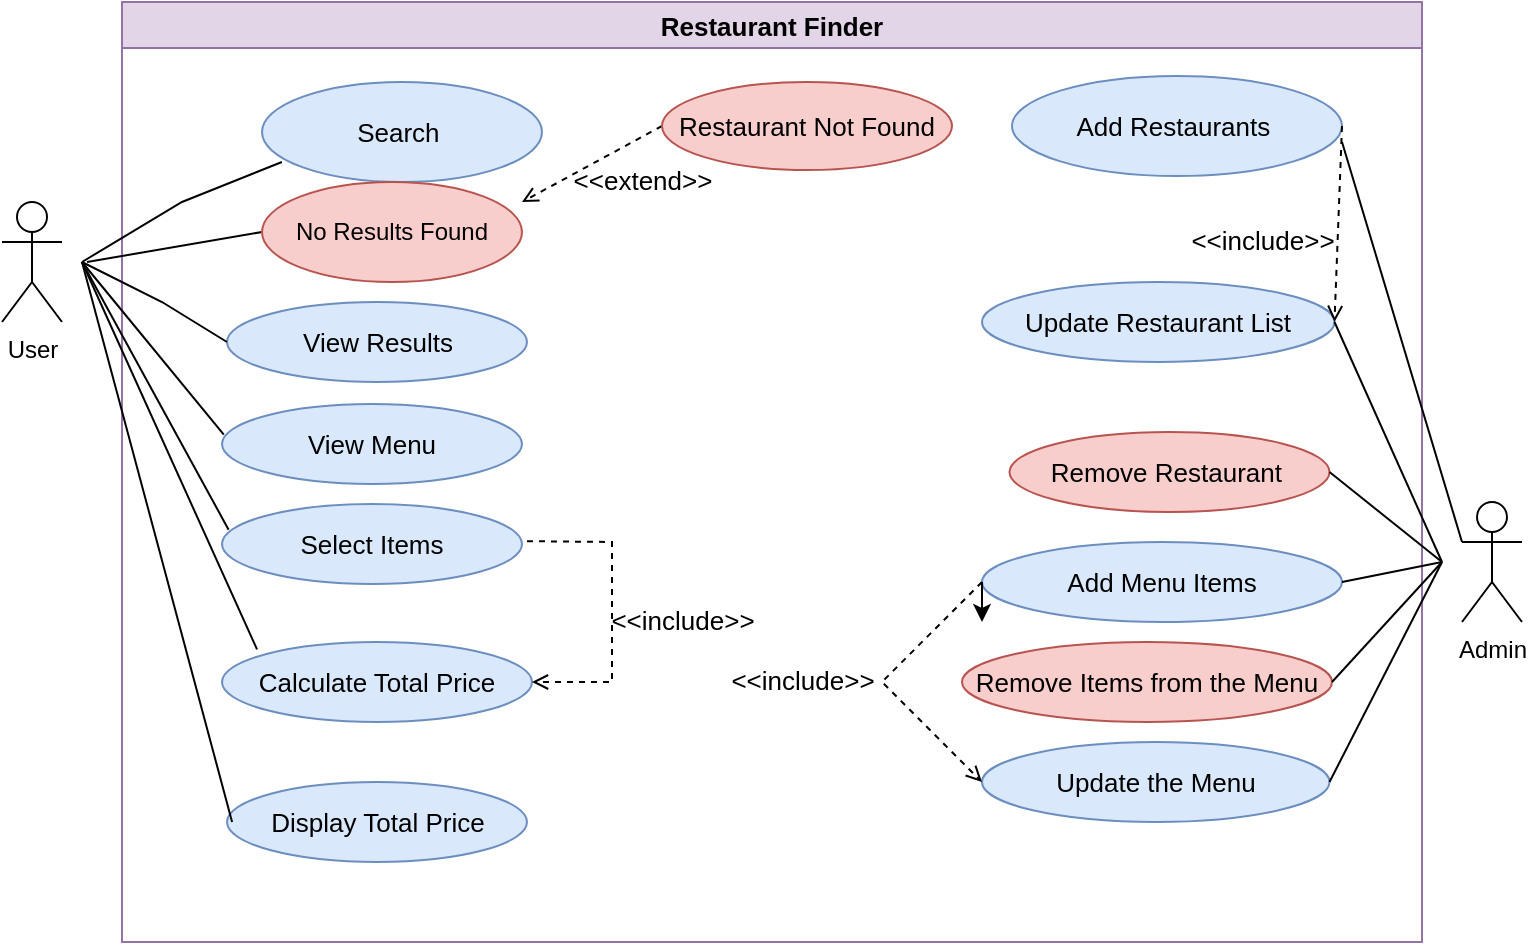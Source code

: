 <mxfile version="20.3.0" type="github">
  <diagram name="Page-1" id="b5b7bab2-c9e2-2cf4-8b2a-24fd1a2a6d21">
    <mxGraphModel dx="782" dy="468" grid="1" gridSize="10" guides="1" tooltips="1" connect="1" arrows="1" fold="1" page="1" pageScale="1" pageWidth="827" pageHeight="1169" background="none" math="0" shadow="0">
      <root>
        <mxCell id="0" />
        <mxCell id="1" parent="0" />
        <mxCell id="DMmQpoaEI2NIfHb3nnXW-26" value="Restaurant Finder" style="swimlane;fontSize=13;strokeColor=#9673a6;fillColor=#e1d5e7;" vertex="1" parent="1">
          <mxGeometry x="120" y="10" width="650" height="470" as="geometry" />
        </mxCell>
        <mxCell id="DMmQpoaEI2NIfHb3nnXW-29" value="View Results" style="ellipse;whiteSpace=wrap;html=1;align=center;strokeColor=#6c8ebf;fontSize=13;fillColor=#dae8fc;" vertex="1" parent="DMmQpoaEI2NIfHb3nnXW-26">
          <mxGeometry x="52.5" y="150" width="150" height="40" as="geometry" />
        </mxCell>
        <mxCell id="DMmQpoaEI2NIfHb3nnXW-30" value="Calculate Total Price" style="ellipse;whiteSpace=wrap;html=1;align=center;strokeColor=#6c8ebf;fontSize=13;fillColor=#dae8fc;" vertex="1" parent="DMmQpoaEI2NIfHb3nnXW-26">
          <mxGeometry x="50" y="320" width="155" height="40" as="geometry" />
        </mxCell>
        <mxCell id="DMmQpoaEI2NIfHb3nnXW-31" value="Select Items" style="ellipse;whiteSpace=wrap;html=1;align=center;strokeColor=#6c8ebf;fontSize=13;fillColor=#dae8fc;" vertex="1" parent="DMmQpoaEI2NIfHb3nnXW-26">
          <mxGeometry x="50" y="251" width="150" height="40" as="geometry" />
        </mxCell>
        <mxCell id="DMmQpoaEI2NIfHb3nnXW-32" value="Display Total Price" style="ellipse;whiteSpace=wrap;html=1;align=center;strokeColor=#6c8ebf;fontSize=13;fillColor=#dae8fc;" vertex="1" parent="DMmQpoaEI2NIfHb3nnXW-26">
          <mxGeometry x="52.5" y="390" width="150" height="40" as="geometry" />
        </mxCell>
        <mxCell id="DMmQpoaEI2NIfHb3nnXW-33" value="View Menu" style="ellipse;whiteSpace=wrap;html=1;align=center;strokeColor=#6c8ebf;fontSize=13;fillColor=#dae8fc;" vertex="1" parent="DMmQpoaEI2NIfHb3nnXW-26">
          <mxGeometry x="50" y="201" width="150" height="40" as="geometry" />
        </mxCell>
        <mxCell id="DMmQpoaEI2NIfHb3nnXW-34" value="&amp;lt;&amp;lt;include&amp;gt;&amp;gt;" style="html=1;verticalAlign=bottom;labelBackgroundColor=none;endArrow=open;endFill=0;dashed=1;rounded=0;fontSize=13;entryX=1;entryY=0.5;entryDx=0;entryDy=0;" edge="1" parent="DMmQpoaEI2NIfHb3nnXW-26" target="DMmQpoaEI2NIfHb3nnXW-30">
          <mxGeometry x="0.213" y="35" width="160" relative="1" as="geometry">
            <mxPoint x="202.5" y="269.58" as="sourcePoint" />
            <mxPoint x="362.5" y="269.58" as="targetPoint" />
            <Array as="points">
              <mxPoint x="245" y="270" />
              <mxPoint x="245" y="310" />
              <mxPoint x="245" y="340" />
            </Array>
            <mxPoint as="offset" />
          </mxGeometry>
        </mxCell>
        <mxCell id="DMmQpoaEI2NIfHb3nnXW-35" value="Add Restaurants&amp;nbsp;" style="ellipse;whiteSpace=wrap;html=1;strokeColor=#6c8ebf;fontSize=13;fillColor=#dae8fc;" vertex="1" parent="DMmQpoaEI2NIfHb3nnXW-26">
          <mxGeometry x="445" y="37" width="165" height="50" as="geometry" />
        </mxCell>
        <mxCell id="DMmQpoaEI2NIfHb3nnXW-36" value="Remove Restaurant&amp;nbsp;" style="ellipse;whiteSpace=wrap;html=1;align=center;strokeColor=#b85450;fontSize=13;fillColor=#f8cecc;" vertex="1" parent="DMmQpoaEI2NIfHb3nnXW-26">
          <mxGeometry x="443.75" y="215" width="160" height="40" as="geometry" />
        </mxCell>
        <mxCell id="DMmQpoaEI2NIfHb3nnXW-37" value="Update the Menu" style="ellipse;whiteSpace=wrap;html=1;align=center;strokeColor=#6c8ebf;fontSize=13;fillColor=#dae8fc;" vertex="1" parent="DMmQpoaEI2NIfHb3nnXW-26">
          <mxGeometry x="430" y="370" width="173.75" height="40" as="geometry" />
        </mxCell>
        <mxCell id="DMmQpoaEI2NIfHb3nnXW-38" value="Remove Items from the Menu" style="ellipse;whiteSpace=wrap;html=1;align=center;strokeColor=#b85450;fontSize=13;fillColor=#f8cecc;" vertex="1" parent="DMmQpoaEI2NIfHb3nnXW-26">
          <mxGeometry x="420" y="320" width="185" height="40" as="geometry" />
        </mxCell>
        <mxCell id="DMmQpoaEI2NIfHb3nnXW-39" value="Update Restaurant List" style="ellipse;whiteSpace=wrap;html=1;align=center;strokeColor=#6c8ebf;fontSize=13;fillColor=#dae8fc;" vertex="1" parent="DMmQpoaEI2NIfHb3nnXW-26">
          <mxGeometry x="430" y="140" width="176.25" height="40" as="geometry" />
        </mxCell>
        <mxCell id="DMmQpoaEI2NIfHb3nnXW-40" value="Add Menu Items" style="ellipse;whiteSpace=wrap;html=1;align=center;strokeColor=#6c8ebf;fontSize=13;fillColor=#dae8fc;" vertex="1" parent="DMmQpoaEI2NIfHb3nnXW-26">
          <mxGeometry x="430" y="270" width="180" height="40" as="geometry" />
        </mxCell>
        <mxCell id="DMmQpoaEI2NIfHb3nnXW-41" value="&amp;lt;&amp;lt;include&amp;gt;&amp;gt;" style="html=1;verticalAlign=bottom;labelBackgroundColor=none;endArrow=open;endFill=0;dashed=1;rounded=0;fontSize=13;entryX=1;entryY=0.5;entryDx=0;entryDy=0;exitX=1;exitY=0.5;exitDx=0;exitDy=0;" edge="1" parent="DMmQpoaEI2NIfHb3nnXW-26" source="DMmQpoaEI2NIfHb3nnXW-35" target="DMmQpoaEI2NIfHb3nnXW-39">
          <mxGeometry x="0.417" y="-37" width="160" relative="1" as="geometry">
            <mxPoint x="585" y="95" as="sourcePoint" />
            <mxPoint x="587.5" y="225" as="targetPoint" />
            <Array as="points" />
            <mxPoint as="offset" />
          </mxGeometry>
        </mxCell>
        <mxCell id="DMmQpoaEI2NIfHb3nnXW-42" value="&amp;lt;&amp;lt;extend&amp;gt;&amp;gt;" style="html=1;verticalAlign=bottom;labelBackgroundColor=none;endArrow=open;endFill=0;dashed=1;rounded=0;fontSize=13;exitX=0;exitY=0.5;exitDx=0;exitDy=0;" edge="1" parent="DMmQpoaEI2NIfHb3nnXW-26" source="DMmQpoaEI2NIfHb3nnXW-43">
          <mxGeometry x="-0.324" y="29" width="160" relative="1" as="geometry">
            <mxPoint x="265" y="80" as="sourcePoint" />
            <mxPoint x="200" y="100" as="targetPoint" />
            <Array as="points">
              <mxPoint x="200" y="100" />
            </Array>
            <mxPoint as="offset" />
          </mxGeometry>
        </mxCell>
        <mxCell id="DMmQpoaEI2NIfHb3nnXW-43" value="Restaurant Not Found" style="ellipse;whiteSpace=wrap;html=1;strokeColor=#b85450;fontSize=13;fillColor=#f8cecc;" vertex="1" parent="DMmQpoaEI2NIfHb3nnXW-26">
          <mxGeometry x="270" y="40" width="145" height="44" as="geometry" />
        </mxCell>
        <mxCell id="DMmQpoaEI2NIfHb3nnXW-44" value="&amp;lt;&amp;lt;include&amp;gt;&amp;gt;" style="html=1;verticalAlign=bottom;labelBackgroundColor=none;endArrow=open;endFill=0;dashed=1;rounded=0;fontSize=13;entryX=0;entryY=0.5;entryDx=0;entryDy=0;exitX=0;exitY=0.5;exitDx=0;exitDy=0;" edge="1" parent="DMmQpoaEI2NIfHb3nnXW-26" source="DMmQpoaEI2NIfHb3nnXW-40" target="DMmQpoaEI2NIfHb3nnXW-37">
          <mxGeometry y="-41" width="160" relative="1" as="geometry">
            <mxPoint x="410" y="220" as="sourcePoint" />
            <mxPoint x="540" y="310" as="targetPoint" />
            <Array as="points">
              <mxPoint x="380" y="340" />
            </Array>
            <mxPoint x="-11" y="-19" as="offset" />
          </mxGeometry>
        </mxCell>
        <mxCell id="DMmQpoaEI2NIfHb3nnXW-45" value="" style="endArrow=none;html=1;rounded=0;fontSize=13;" edge="1" parent="DMmQpoaEI2NIfHb3nnXW-26">
          <mxGeometry width="50" height="50" relative="1" as="geometry">
            <mxPoint x="670" y="270" as="sourcePoint" />
            <mxPoint x="610" y="70" as="targetPoint" />
          </mxGeometry>
        </mxCell>
        <mxCell id="DMmQpoaEI2NIfHb3nnXW-63" value="" style="endArrow=none;html=1;rounded=0;entryX=0;entryY=0.5;entryDx=0;entryDy=0;" edge="1" parent="DMmQpoaEI2NIfHb3nnXW-26" target="DMmQpoaEI2NIfHb3nnXW-65">
          <mxGeometry width="50" height="50" relative="1" as="geometry">
            <mxPoint x="-17.5" y="130" as="sourcePoint" />
            <mxPoint x="70" y="110" as="targetPoint" />
            <Array as="points" />
          </mxGeometry>
        </mxCell>
        <mxCell id="DMmQpoaEI2NIfHb3nnXW-64" value="&lt;span style=&quot;font-size: 13px;&quot;&gt;Search&amp;nbsp;&lt;/span&gt;" style="ellipse;whiteSpace=wrap;html=1;fillColor=#dae8fc;strokeColor=#6c8ebf;" vertex="1" parent="DMmQpoaEI2NIfHb3nnXW-26">
          <mxGeometry x="70" y="40" width="140" height="50" as="geometry" />
        </mxCell>
        <mxCell id="DMmQpoaEI2NIfHb3nnXW-65" value="No Results Found" style="ellipse;whiteSpace=wrap;html=1;fillColor=#f8cecc;strokeColor=#b85450;" vertex="1" parent="DMmQpoaEI2NIfHb3nnXW-26">
          <mxGeometry x="70" y="90" width="130" height="50" as="geometry" />
        </mxCell>
        <mxCell id="DMmQpoaEI2NIfHb3nnXW-46" value="User" style="shape=umlActor;verticalLabelPosition=bottom;verticalAlign=top;html=1;outlineConnect=0;" vertex="1" parent="1">
          <mxGeometry x="60" y="110" width="30" height="60" as="geometry" />
        </mxCell>
        <mxCell id="DMmQpoaEI2NIfHb3nnXW-47" value="Admin" style="shape=umlActor;verticalLabelPosition=bottom;verticalAlign=top;html=1;outlineConnect=0;" vertex="1" parent="1">
          <mxGeometry x="790" y="260" width="30" height="60" as="geometry" />
        </mxCell>
        <mxCell id="DMmQpoaEI2NIfHb3nnXW-48" value="" style="endArrow=none;html=1;rounded=0;fontSize=13;entryX=0.071;entryY=0.8;entryDx=0;entryDy=0;entryPerimeter=0;" edge="1" parent="1" target="DMmQpoaEI2NIfHb3nnXW-64">
          <mxGeometry width="50" height="50" relative="1" as="geometry">
            <mxPoint x="100" y="140" as="sourcePoint" />
            <mxPoint x="170" y="59.25" as="targetPoint" />
            <Array as="points">
              <mxPoint x="150" y="110" />
            </Array>
          </mxGeometry>
        </mxCell>
        <mxCell id="DMmQpoaEI2NIfHb3nnXW-49" value="" style="endArrow=none;html=1;rounded=0;fontSize=13;entryX=0;entryY=0.5;entryDx=0;entryDy=0;" edge="1" parent="1" target="DMmQpoaEI2NIfHb3nnXW-29">
          <mxGeometry width="50" height="50" relative="1" as="geometry">
            <mxPoint x="100" y="140" as="sourcePoint" />
            <mxPoint x="160" y="180" as="targetPoint" />
            <Array as="points">
              <mxPoint x="140" y="160" />
            </Array>
          </mxGeometry>
        </mxCell>
        <mxCell id="DMmQpoaEI2NIfHb3nnXW-50" value="" style="endArrow=none;html=1;rounded=0;fontSize=13;entryX=0.006;entryY=0.383;entryDx=0;entryDy=0;entryPerimeter=0;" edge="1" parent="1" target="DMmQpoaEI2NIfHb3nnXW-33">
          <mxGeometry width="50" height="50" relative="1" as="geometry">
            <mxPoint x="100" y="140" as="sourcePoint" />
            <mxPoint x="160" y="120" as="targetPoint" />
          </mxGeometry>
        </mxCell>
        <mxCell id="DMmQpoaEI2NIfHb3nnXW-51" value="" style="endArrow=none;html=1;rounded=0;fontSize=13;entryX=0.022;entryY=0.321;entryDx=0;entryDy=0;entryPerimeter=0;" edge="1" parent="1" target="DMmQpoaEI2NIfHb3nnXW-31">
          <mxGeometry width="50" height="50" relative="1" as="geometry">
            <mxPoint x="100" y="140" as="sourcePoint" />
            <mxPoint x="170" y="130" as="targetPoint" />
          </mxGeometry>
        </mxCell>
        <mxCell id="DMmQpoaEI2NIfHb3nnXW-52" value="" style="endArrow=none;html=1;rounded=0;fontSize=13;entryX=0.113;entryY=0.092;entryDx=0;entryDy=0;entryPerimeter=0;" edge="1" parent="1" target="DMmQpoaEI2NIfHb3nnXW-30">
          <mxGeometry width="50" height="50" relative="1" as="geometry">
            <mxPoint x="100" y="140" as="sourcePoint" />
            <mxPoint x="180" y="330" as="targetPoint" />
          </mxGeometry>
        </mxCell>
        <mxCell id="DMmQpoaEI2NIfHb3nnXW-53" value="" style="endArrow=none;html=1;rounded=0;fontSize=13;entryX=0.017;entryY=0.5;entryDx=0;entryDy=0;entryPerimeter=0;" edge="1" parent="1" target="DMmQpoaEI2NIfHb3nnXW-32">
          <mxGeometry width="50" height="50" relative="1" as="geometry">
            <mxPoint x="100" y="140" as="sourcePoint" />
            <mxPoint x="188.3" y="302.84" as="targetPoint" />
          </mxGeometry>
        </mxCell>
        <mxCell id="DMmQpoaEI2NIfHb3nnXW-54" value="" style="endArrow=none;html=1;rounded=0;fontSize=13;entryX=1;entryY=0.5;entryDx=0;entryDy=0;" edge="1" parent="1" target="DMmQpoaEI2NIfHb3nnXW-36">
          <mxGeometry width="50" height="50" relative="1" as="geometry">
            <mxPoint x="780" y="290" as="sourcePoint" />
            <mxPoint x="735" y="100" as="targetPoint" />
          </mxGeometry>
        </mxCell>
        <mxCell id="DMmQpoaEI2NIfHb3nnXW-55" value="" style="endArrow=none;html=1;rounded=0;fontSize=13;entryX=1;entryY=0.5;entryDx=0;entryDy=0;" edge="1" parent="1" target="DMmQpoaEI2NIfHb3nnXW-40">
          <mxGeometry width="50" height="50" relative="1" as="geometry">
            <mxPoint x="780" y="290" as="sourcePoint" />
            <mxPoint x="720" y="180" as="targetPoint" />
          </mxGeometry>
        </mxCell>
        <mxCell id="DMmQpoaEI2NIfHb3nnXW-56" value="" style="endArrow=none;html=1;rounded=0;fontSize=13;entryX=1;entryY=0.5;entryDx=0;entryDy=0;" edge="1" parent="1" target="DMmQpoaEI2NIfHb3nnXW-38">
          <mxGeometry width="50" height="50" relative="1" as="geometry">
            <mxPoint x="780" y="290" as="sourcePoint" />
            <mxPoint x="730" y="190" as="targetPoint" />
          </mxGeometry>
        </mxCell>
        <mxCell id="DMmQpoaEI2NIfHb3nnXW-57" value="" style="endArrow=none;html=1;rounded=0;fontSize=13;entryX=1;entryY=0.5;entryDx=0;entryDy=0;" edge="1" parent="1" target="DMmQpoaEI2NIfHb3nnXW-37">
          <mxGeometry width="50" height="50" relative="1" as="geometry">
            <mxPoint x="780" y="290" as="sourcePoint" />
            <mxPoint x="740" y="200" as="targetPoint" />
          </mxGeometry>
        </mxCell>
        <mxCell id="DMmQpoaEI2NIfHb3nnXW-58" value="" style="endArrow=none;html=1;rounded=0;fontSize=13;entryX=1;entryY=0.5;entryDx=0;entryDy=0;" edge="1" parent="1" target="DMmQpoaEI2NIfHb3nnXW-39">
          <mxGeometry width="50" height="50" relative="1" as="geometry">
            <mxPoint x="780" y="290" as="sourcePoint" />
            <mxPoint x="710" y="430" as="targetPoint" />
          </mxGeometry>
        </mxCell>
        <mxCell id="DMmQpoaEI2NIfHb3nnXW-59" style="edgeStyle=orthogonalEdgeStyle;rounded=0;orthogonalLoop=1;jettySize=auto;html=1;exitX=0;exitY=0.5;exitDx=0;exitDy=0;" edge="1" parent="1" source="DMmQpoaEI2NIfHb3nnXW-40">
          <mxGeometry relative="1" as="geometry">
            <mxPoint x="550" y="320" as="targetPoint" />
          </mxGeometry>
        </mxCell>
      </root>
    </mxGraphModel>
  </diagram>
</mxfile>
